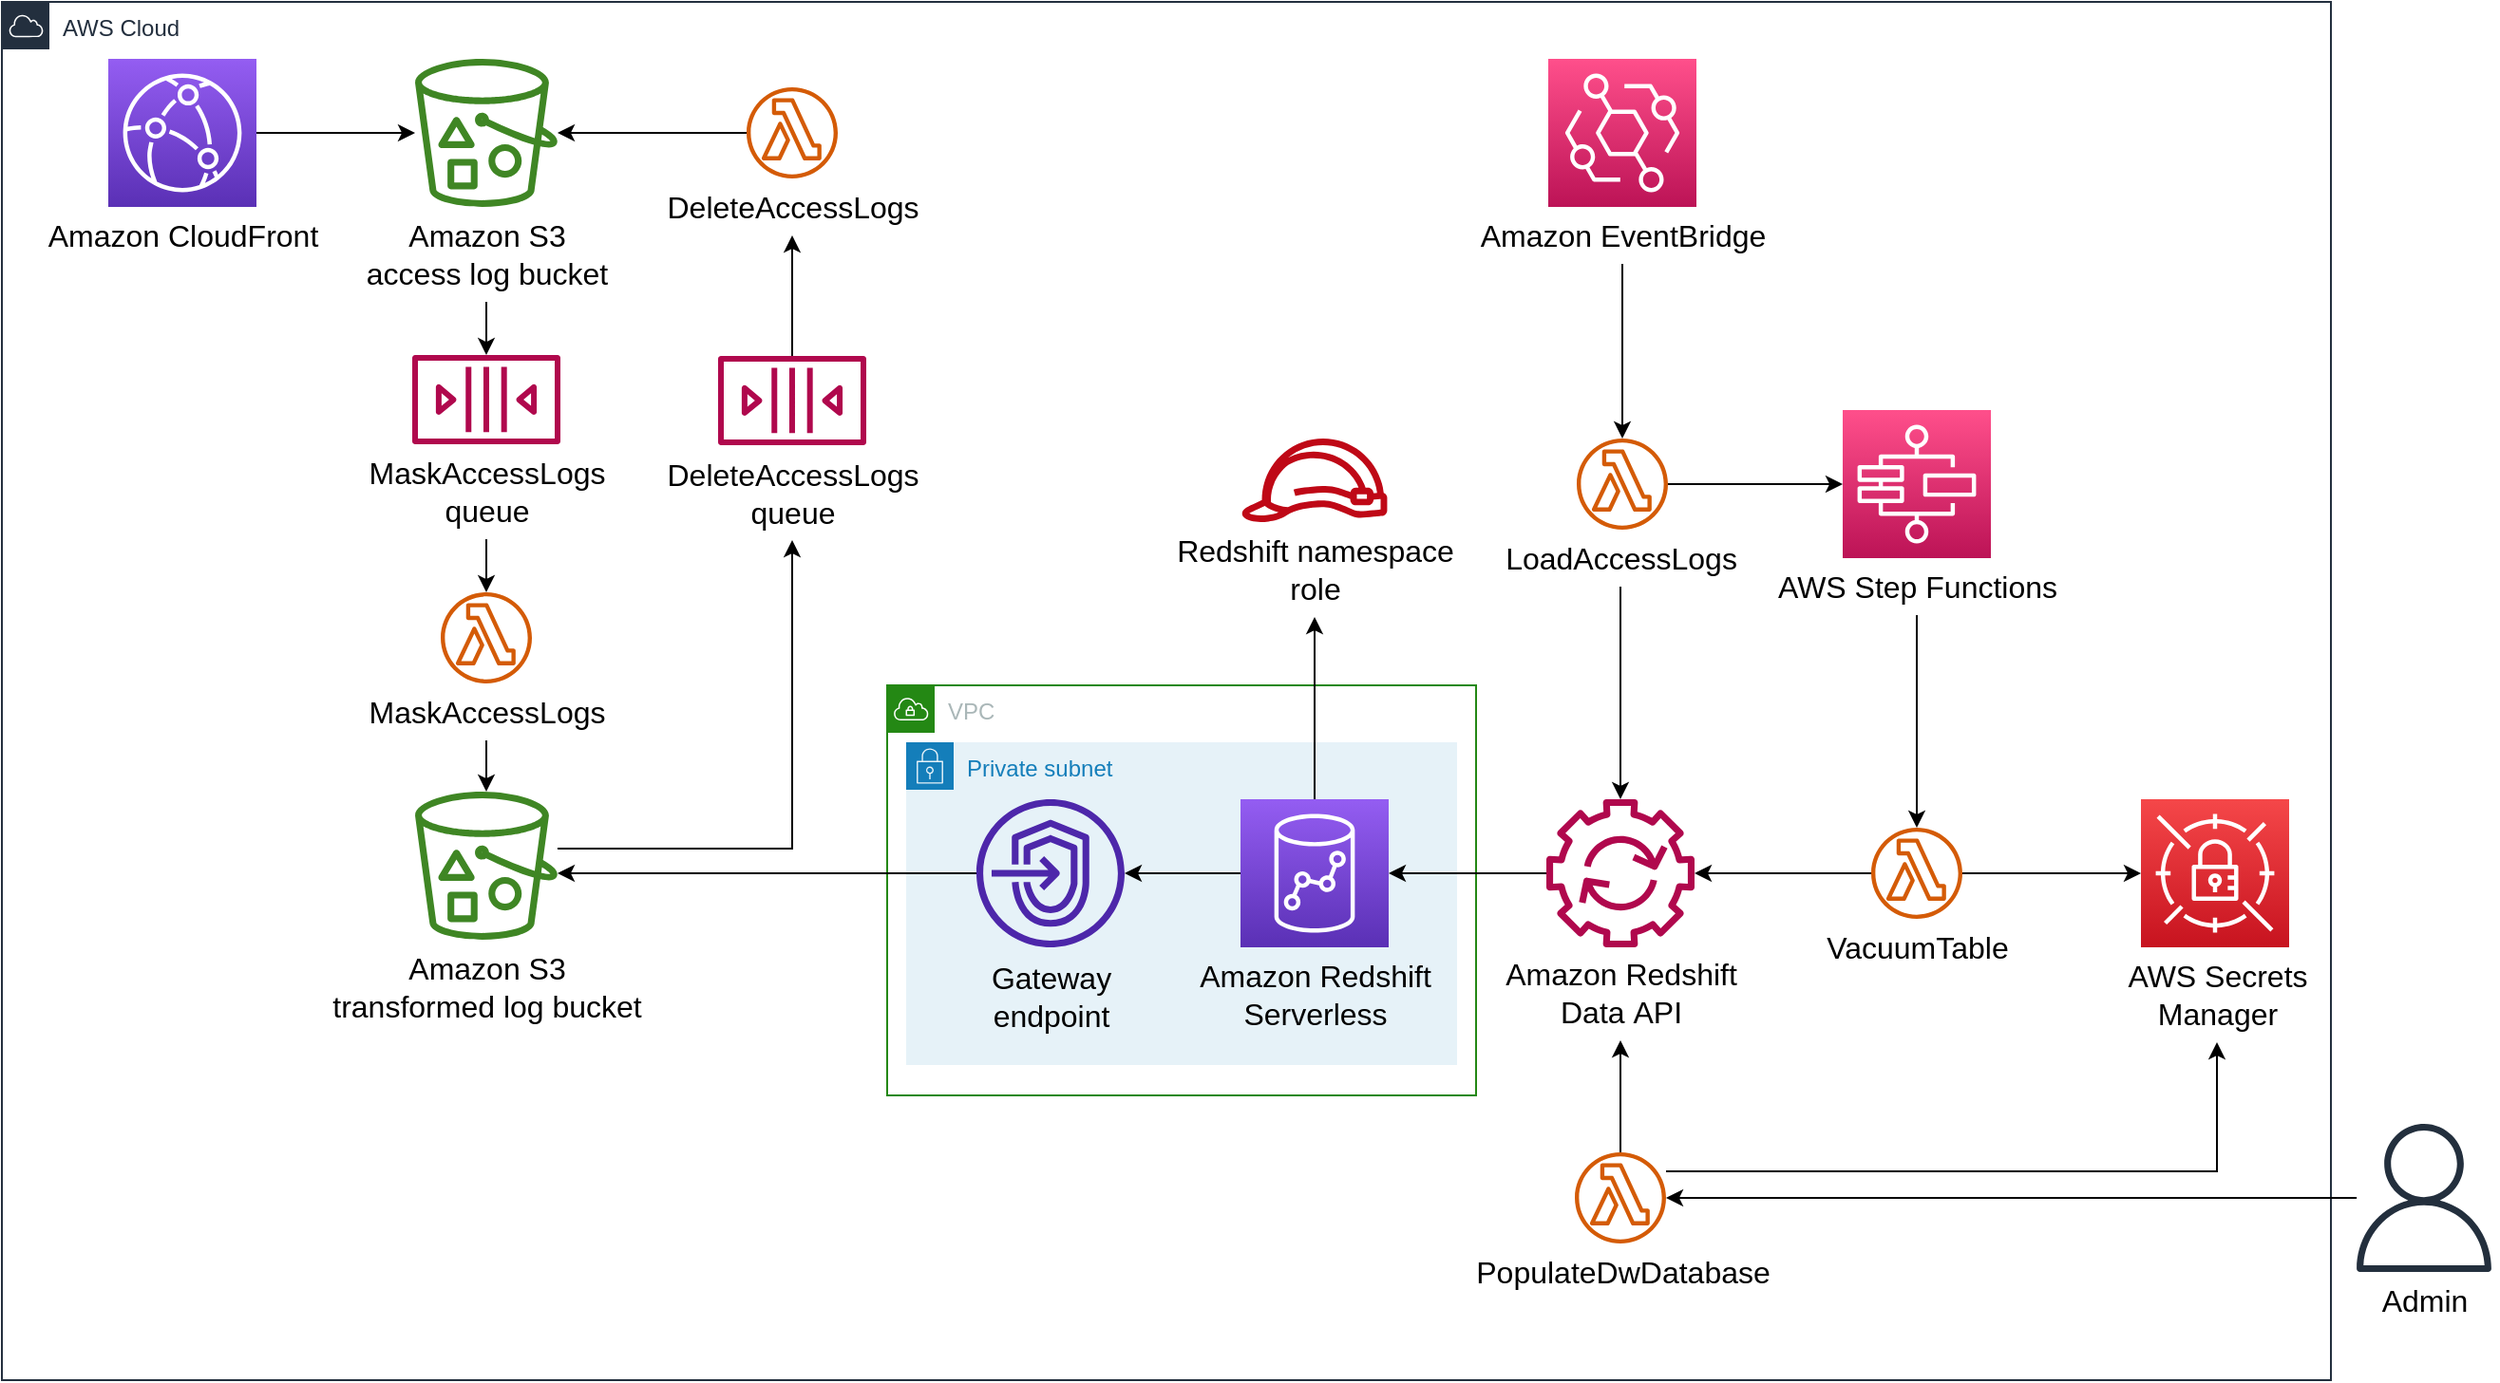 <mxfile version="20.3.0" type="device"><diagram id="JEM28LiEYBrcV714s1jI" name="ページ1"><mxGraphModel dx="1357" dy="891" grid="1" gridSize="10" guides="1" tooltips="1" connect="1" arrows="1" fold="1" page="1" pageScale="1" pageWidth="1169" pageHeight="827" math="0" shadow="0"><root><mxCell id="0"/><mxCell id="1" parent="0"/><mxCell id="y-A137VSePal-aV_MJ1c-1" value="VPC" style="points=[[0,0],[0.25,0],[0.5,0],[0.75,0],[1,0],[1,0.25],[1,0.5],[1,0.75],[1,1],[0.75,1],[0.5,1],[0.25,1],[0,1],[0,0.75],[0,0.5],[0,0.25]];outlineConnect=0;gradientColor=none;html=1;whiteSpace=wrap;fontSize=12;fontStyle=0;container=1;pointerEvents=0;collapsible=0;recursiveResize=0;shape=mxgraph.aws4.group;grIcon=mxgraph.aws4.group_vpc;strokeColor=#248814;fillColor=none;verticalAlign=top;align=left;spacingLeft=30;fontColor=#AAB7B8;dashed=0;" vertex="1" parent="1"><mxGeometry x="520" y="424" width="310" height="216" as="geometry"/></mxCell><mxCell id="y-A137VSePal-aV_MJ1c-2" value="Private subnet" style="points=[[0,0],[0.25,0],[0.5,0],[0.75,0],[1,0],[1,0.25],[1,0.5],[1,0.75],[1,1],[0.75,1],[0.5,1],[0.25,1],[0,1],[0,0.75],[0,0.5],[0,0.25]];outlineConnect=0;gradientColor=none;html=1;whiteSpace=wrap;fontSize=12;fontStyle=0;container=1;pointerEvents=0;collapsible=0;recursiveResize=0;shape=mxgraph.aws4.group;grIcon=mxgraph.aws4.group_security_group;grStroke=0;strokeColor=#147EBA;fillColor=#E6F2F8;verticalAlign=top;align=left;spacingLeft=30;fontColor=#147EBA;dashed=0;" vertex="1" parent="y-A137VSePal-aV_MJ1c-1"><mxGeometry x="10" y="30" width="290" height="170" as="geometry"/></mxCell><mxCell id="y-A137VSePal-aV_MJ1c-3" value="" style="sketch=0;outlineConnect=0;fontColor=#232F3E;gradientColor=none;fillColor=#4D27AA;strokeColor=none;dashed=0;verticalLabelPosition=bottom;verticalAlign=top;align=center;html=1;fontSize=12;fontStyle=0;aspect=fixed;pointerEvents=1;shape=mxgraph.aws4.endpoints;" vertex="1" parent="y-A137VSePal-aV_MJ1c-2"><mxGeometry x="37" y="30" width="78" height="78" as="geometry"/></mxCell><mxCell id="y-A137VSePal-aV_MJ1c-4" value="Gateway&lt;br&gt;endpoint" style="text;html=1;resizable=0;autosize=1;align=center;verticalAlign=middle;points=[];fillColor=none;strokeColor=none;rounded=0;fontSize=16;" vertex="1" parent="y-A137VSePal-aV_MJ1c-2"><mxGeometry x="31" y="109" width="90" height="50" as="geometry"/></mxCell><mxCell id="y-A137VSePal-aV_MJ1c-5" value="" style="sketch=0;outlineConnect=0;fontColor=#232F3E;gradientColor=none;fillColor=#3F8624;strokeColor=none;dashed=0;verticalLabelPosition=bottom;verticalAlign=top;align=center;html=1;fontSize=12;fontStyle=0;aspect=fixed;pointerEvents=1;shape=mxgraph.aws4.bucket_with_objects;" vertex="1" parent="1"><mxGeometry x="271.5" y="94" width="75" height="78" as="geometry"/></mxCell><mxCell id="y-A137VSePal-aV_MJ1c-6" style="edgeStyle=orthogonalEdgeStyle;rounded=0;orthogonalLoop=1;jettySize=auto;html=1;" edge="1" parent="1" source="y-A137VSePal-aV_MJ1c-11" target="y-A137VSePal-aV_MJ1c-5"><mxGeometry relative="1" as="geometry"/></mxCell><mxCell id="y-A137VSePal-aV_MJ1c-7" style="edgeStyle=orthogonalEdgeStyle;rounded=0;orthogonalLoop=1;jettySize=auto;html=1;" edge="1" parent="1" source="y-A137VSePal-aV_MJ1c-44" target="y-A137VSePal-aV_MJ1c-5"><mxGeometry relative="1" as="geometry"><mxPoint x="440" y="124" as="targetPoint"/><Array as="points"><mxPoint x="464" y="133"/></Array></mxGeometry></mxCell><mxCell id="y-A137VSePal-aV_MJ1c-8" style="edgeStyle=orthogonalEdgeStyle;rounded=0;orthogonalLoop=1;jettySize=auto;html=1;" edge="1" parent="1" source="y-A137VSePal-aV_MJ1c-3" target="y-A137VSePal-aV_MJ1c-43"><mxGeometry relative="1" as="geometry"><mxPoint x="505" y="523" as="sourcePoint"/><Array as="points"><mxPoint x="410" y="523"/><mxPoint x="410" y="523"/></Array></mxGeometry></mxCell><mxCell id="y-A137VSePal-aV_MJ1c-9" value="AWS Cloud" style="points=[[0,0],[0.25,0],[0.5,0],[0.75,0],[1,0],[1,0.25],[1,0.5],[1,0.75],[1,1],[0.75,1],[0.5,1],[0.25,1],[0,1],[0,0.75],[0,0.5],[0,0.25]];outlineConnect=0;gradientColor=none;html=1;whiteSpace=wrap;fontSize=12;fontStyle=0;container=1;pointerEvents=0;collapsible=0;recursiveResize=0;shape=mxgraph.aws4.group;grIcon=mxgraph.aws4.group_aws_cloud;strokeColor=#232F3E;fillColor=none;verticalAlign=top;align=left;spacingLeft=30;fontColor=#232F3E;dashed=0;" vertex="1" parent="1"><mxGeometry x="54" y="64" width="1226" height="726" as="geometry"/></mxCell><mxCell id="y-A137VSePal-aV_MJ1c-10" value="Amazon CloudFront" style="text;html=1;resizable=0;autosize=1;align=center;verticalAlign=middle;points=[];fillColor=none;strokeColor=none;rounded=0;fontSize=16;" vertex="1" parent="y-A137VSePal-aV_MJ1c-9"><mxGeometry x="10" y="108" width="170" height="30" as="geometry"/></mxCell><mxCell id="y-A137VSePal-aV_MJ1c-11" value="" style="sketch=0;points=[[0,0,0],[0.25,0,0],[0.5,0,0],[0.75,0,0],[1,0,0],[0,1,0],[0.25,1,0],[0.5,1,0],[0.75,1,0],[1,1,0],[0,0.25,0],[0,0.5,0],[0,0.75,0],[1,0.25,0],[1,0.5,0],[1,0.75,0]];outlineConnect=0;fontColor=#232F3E;gradientColor=#945DF2;gradientDirection=north;fillColor=#5A30B5;strokeColor=#ffffff;dashed=0;verticalLabelPosition=bottom;verticalAlign=top;align=center;html=1;fontSize=12;fontStyle=0;aspect=fixed;shape=mxgraph.aws4.resourceIcon;resIcon=mxgraph.aws4.cloudfront;" vertex="1" parent="y-A137VSePal-aV_MJ1c-9"><mxGeometry x="56" y="30" width="78" height="78" as="geometry"/></mxCell><mxCell id="y-A137VSePal-aV_MJ1c-12" style="edgeStyle=orthogonalEdgeStyle;rounded=0;orthogonalLoop=1;jettySize=auto;html=1;" edge="1" parent="y-A137VSePal-aV_MJ1c-9" source="y-A137VSePal-aV_MJ1c-13" target="y-A137VSePal-aV_MJ1c-52"><mxGeometry relative="1" as="geometry"/></mxCell><mxCell id="y-A137VSePal-aV_MJ1c-13" value="Amazon S3&lt;br&gt;access log bucket" style="text;html=1;resizable=0;autosize=1;align=center;verticalAlign=middle;points=[];fillColor=none;strokeColor=none;rounded=0;fontSize=16;" vertex="1" parent="y-A137VSePal-aV_MJ1c-9"><mxGeometry x="180" y="108" width="150" height="50" as="geometry"/></mxCell><mxCell id="y-A137VSePal-aV_MJ1c-14" value="" style="sketch=0;outlineConnect=0;fontColor=#232F3E;gradientColor=none;fillColor=#B0084D;strokeColor=none;dashed=0;verticalLabelPosition=bottom;verticalAlign=top;align=center;html=1;fontSize=12;fontStyle=0;aspect=fixed;pointerEvents=1;shape=mxgraph.aws4.automation;" vertex="1" parent="y-A137VSePal-aV_MJ1c-9"><mxGeometry x="813" y="420" width="78" height="78" as="geometry"/></mxCell><mxCell id="y-A137VSePal-aV_MJ1c-15" value="Amazon Redshift&lt;br&gt;Data&amp;nbsp;API" style="text;html=1;resizable=0;autosize=1;align=center;verticalAlign=middle;points=[];fillColor=none;strokeColor=none;rounded=0;fontSize=16;" vertex="1" parent="y-A137VSePal-aV_MJ1c-9"><mxGeometry x="777" y="497" width="150" height="50" as="geometry"/></mxCell><mxCell id="y-A137VSePal-aV_MJ1c-16" value="" style="sketch=0;points=[[0,0,0],[0.25,0,0],[0.5,0,0],[0.75,0,0],[1,0,0],[0,1,0],[0.25,1,0],[0.5,1,0],[0.75,1,0],[1,1,0],[0,0.25,0],[0,0.5,0],[0,0.75,0],[1,0.25,0],[1,0.5,0],[1,0.75,0]];outlineConnect=0;fontColor=#232F3E;gradientColor=#FF4F8B;gradientDirection=north;fillColor=#BC1356;strokeColor=#ffffff;dashed=0;verticalLabelPosition=bottom;verticalAlign=top;align=center;html=1;fontSize=12;fontStyle=0;aspect=fixed;shape=mxgraph.aws4.resourceIcon;resIcon=mxgraph.aws4.eventbridge;" vertex="1" parent="y-A137VSePal-aV_MJ1c-9"><mxGeometry x="814" y="30" width="78" height="78" as="geometry"/></mxCell><mxCell id="y-A137VSePal-aV_MJ1c-17" value="" style="sketch=0;outlineConnect=0;fontColor=#232F3E;gradientColor=none;fillColor=#D45B07;strokeColor=none;dashed=0;verticalLabelPosition=bottom;verticalAlign=top;align=center;html=1;fontSize=12;fontStyle=0;aspect=fixed;pointerEvents=1;shape=mxgraph.aws4.lambda_function;" vertex="1" parent="y-A137VSePal-aV_MJ1c-9"><mxGeometry x="829" y="230" width="48" height="48" as="geometry"/></mxCell><mxCell id="y-A137VSePal-aV_MJ1c-18" value="LoadAccessLogs" style="text;html=1;resizable=0;autosize=1;align=center;verticalAlign=middle;points=[];fillColor=none;strokeColor=none;rounded=0;fontSize=16;" vertex="1" parent="y-A137VSePal-aV_MJ1c-9"><mxGeometry x="777" y="278" width="150" height="30" as="geometry"/></mxCell><mxCell id="y-A137VSePal-aV_MJ1c-19" value="" style="edgeStyle=orthogonalEdgeStyle;rounded=0;orthogonalLoop=1;jettySize=auto;html=1;" edge="1" parent="y-A137VSePal-aV_MJ1c-9" source="y-A137VSePal-aV_MJ1c-20" target="y-A137VSePal-aV_MJ1c-17"><mxGeometry relative="1" as="geometry"/></mxCell><mxCell id="y-A137VSePal-aV_MJ1c-20" value="Amazon EventBridge" style="text;html=1;resizable=0;autosize=1;align=center;verticalAlign=middle;points=[];fillColor=none;strokeColor=none;rounded=0;fontSize=16;" vertex="1" parent="y-A137VSePal-aV_MJ1c-9"><mxGeometry x="768" y="108" width="170" height="30" as="geometry"/></mxCell><mxCell id="y-A137VSePal-aV_MJ1c-21" value="" style="sketch=0;points=[[0,0,0],[0.25,0,0],[0.5,0,0],[0.75,0,0],[1,0,0],[0,1,0],[0.25,1,0],[0.5,1,0],[0.75,1,0],[1,1,0],[0,0.25,0],[0,0.5,0],[0,0.75,0],[1,0.25,0],[1,0.5,0],[1,0.75,0]];outlineConnect=0;fontColor=#232F3E;gradientColor=#FF4F8B;gradientDirection=north;fillColor=#BC1356;strokeColor=#ffffff;dashed=0;verticalLabelPosition=bottom;verticalAlign=top;align=center;html=1;fontSize=12;fontStyle=0;aspect=fixed;shape=mxgraph.aws4.resourceIcon;resIcon=mxgraph.aws4.step_functions;" vertex="1" parent="y-A137VSePal-aV_MJ1c-9"><mxGeometry x="969" y="215" width="78" height="78" as="geometry"/></mxCell><mxCell id="y-A137VSePal-aV_MJ1c-22" value="AWS Step Functions" style="text;html=1;resizable=0;autosize=1;align=center;verticalAlign=middle;points=[];fillColor=none;strokeColor=none;rounded=0;fontSize=16;" vertex="1" parent="y-A137VSePal-aV_MJ1c-9"><mxGeometry x="923" y="293" width="170" height="30" as="geometry"/></mxCell><mxCell id="y-A137VSePal-aV_MJ1c-23" style="edgeStyle=orthogonalEdgeStyle;rounded=0;orthogonalLoop=1;jettySize=auto;html=1;entryX=0;entryY=0.5;entryDx=0;entryDy=0;entryPerimeter=0;" edge="1" parent="y-A137VSePal-aV_MJ1c-9" source="y-A137VSePal-aV_MJ1c-17" target="y-A137VSePal-aV_MJ1c-21"><mxGeometry relative="1" as="geometry"/></mxCell><mxCell id="y-A137VSePal-aV_MJ1c-24" value="" style="sketch=0;outlineConnect=0;fontColor=#232F3E;gradientColor=none;fillColor=#D45B07;strokeColor=none;dashed=0;verticalLabelPosition=bottom;verticalAlign=top;align=center;html=1;fontSize=12;fontStyle=0;aspect=fixed;pointerEvents=1;shape=mxgraph.aws4.lambda_function;" vertex="1" parent="y-A137VSePal-aV_MJ1c-9"><mxGeometry x="984" y="435" width="48" height="48" as="geometry"/></mxCell><mxCell id="y-A137VSePal-aV_MJ1c-25" value="VacuumTable" style="text;html=1;resizable=0;autosize=1;align=center;verticalAlign=middle;points=[];fillColor=none;strokeColor=none;rounded=0;fontSize=16;" vertex="1" parent="y-A137VSePal-aV_MJ1c-9"><mxGeometry x="948" y="483" width="120" height="30" as="geometry"/></mxCell><mxCell id="y-A137VSePal-aV_MJ1c-26" style="edgeStyle=orthogonalEdgeStyle;rounded=0;orthogonalLoop=1;jettySize=auto;html=1;" edge="1" parent="y-A137VSePal-aV_MJ1c-9" source="y-A137VSePal-aV_MJ1c-24" target="y-A137VSePal-aV_MJ1c-14"><mxGeometry relative="1" as="geometry"/></mxCell><mxCell id="y-A137VSePal-aV_MJ1c-27" style="edgeStyle=orthogonalEdgeStyle;rounded=0;orthogonalLoop=1;jettySize=auto;html=1;" edge="1" parent="y-A137VSePal-aV_MJ1c-9" source="y-A137VSePal-aV_MJ1c-22" target="y-A137VSePal-aV_MJ1c-24"><mxGeometry relative="1" as="geometry"/></mxCell><mxCell id="y-A137VSePal-aV_MJ1c-28" style="edgeStyle=orthogonalEdgeStyle;rounded=0;orthogonalLoop=1;jettySize=auto;html=1;" edge="1" parent="y-A137VSePal-aV_MJ1c-9" source="y-A137VSePal-aV_MJ1c-18" target="y-A137VSePal-aV_MJ1c-14"><mxGeometry relative="1" as="geometry"/></mxCell><mxCell id="y-A137VSePal-aV_MJ1c-29" style="edgeStyle=orthogonalEdgeStyle;rounded=0;orthogonalLoop=1;jettySize=auto;html=1;" edge="1" parent="y-A137VSePal-aV_MJ1c-9" source="y-A137VSePal-aV_MJ1c-31" target="y-A137VSePal-aV_MJ1c-15"><mxGeometry relative="1" as="geometry"/></mxCell><mxCell id="y-A137VSePal-aV_MJ1c-31" value="" style="sketch=0;outlineConnect=0;fontColor=#232F3E;gradientColor=none;fillColor=#D45B07;strokeColor=none;dashed=0;verticalLabelPosition=bottom;verticalAlign=top;align=center;html=1;fontSize=12;fontStyle=0;aspect=fixed;pointerEvents=1;shape=mxgraph.aws4.lambda_function;" vertex="1" parent="y-A137VSePal-aV_MJ1c-9"><mxGeometry x="828" y="606" width="48" height="48" as="geometry"/></mxCell><mxCell id="y-A137VSePal-aV_MJ1c-32" value="PopulateDwDatabase" style="text;html=1;resizable=0;autosize=1;align=center;verticalAlign=middle;points=[];fillColor=none;strokeColor=none;rounded=0;fontSize=16;" vertex="1" parent="y-A137VSePal-aV_MJ1c-9"><mxGeometry x="763" y="654" width="180" height="30" as="geometry"/></mxCell><mxCell id="y-A137VSePal-aV_MJ1c-33" value="Amazon Redshift&lt;br&gt;Serverless" style="text;html=1;resizable=0;autosize=1;align=center;verticalAlign=middle;points=[];fillColor=none;strokeColor=none;rounded=0;fontSize=16;" vertex="1" parent="y-A137VSePal-aV_MJ1c-9"><mxGeometry x="616" y="498" width="150" height="50" as="geometry"/></mxCell><mxCell id="y-A137VSePal-aV_MJ1c-34" style="edgeStyle=orthogonalEdgeStyle;rounded=0;orthogonalLoop=1;jettySize=auto;html=1;" edge="1" parent="y-A137VSePal-aV_MJ1c-9" source="y-A137VSePal-aV_MJ1c-35" target="y-A137VSePal-aV_MJ1c-40"><mxGeometry relative="1" as="geometry"/></mxCell><mxCell id="y-A137VSePal-aV_MJ1c-35" value="" style="sketch=0;points=[[0,0,0],[0.25,0,0],[0.5,0,0],[0.75,0,0],[1,0,0],[0,1,0],[0.25,1,0],[0.5,1,0],[0.75,1,0],[1,1,0],[0,0.25,0],[0,0.5,0],[0,0.75,0],[1,0.25,0],[1,0.5,0],[1,0.75,0]];outlineConnect=0;fontColor=#232F3E;gradientColor=#945DF2;gradientDirection=north;fillColor=#5A30B5;strokeColor=#ffffff;dashed=0;verticalLabelPosition=bottom;verticalAlign=top;align=center;html=1;fontSize=12;fontStyle=0;aspect=fixed;shape=mxgraph.aws4.resourceIcon;resIcon=mxgraph.aws4.redshift;" vertex="1" parent="y-A137VSePal-aV_MJ1c-9"><mxGeometry x="652" y="420" width="78" height="78" as="geometry"/></mxCell><mxCell id="y-A137VSePal-aV_MJ1c-36" style="edgeStyle=orthogonalEdgeStyle;rounded=0;orthogonalLoop=1;jettySize=auto;html=1;entryX=1;entryY=0.5;entryDx=0;entryDy=0;entryPerimeter=0;" edge="1" parent="y-A137VSePal-aV_MJ1c-9" source="y-A137VSePal-aV_MJ1c-14" target="y-A137VSePal-aV_MJ1c-35"><mxGeometry relative="1" as="geometry"><mxPoint x="756" y="459" as="targetPoint"/></mxGeometry></mxCell><mxCell id="y-A137VSePal-aV_MJ1c-39" value="" style="sketch=0;outlineConnect=0;fontColor=#232F3E;gradientColor=none;fillColor=#BF0816;strokeColor=none;dashed=0;verticalLabelPosition=bottom;verticalAlign=top;align=center;html=1;fontSize=12;fontStyle=0;aspect=fixed;pointerEvents=1;shape=mxgraph.aws4.role;" vertex="1" parent="y-A137VSePal-aV_MJ1c-9"><mxGeometry x="652" y="230" width="78" height="44" as="geometry"/></mxCell><mxCell id="y-A137VSePal-aV_MJ1c-40" value="Redshift namespace&lt;br&gt;role" style="text;html=1;resizable=0;autosize=1;align=center;verticalAlign=middle;points=[];fillColor=none;strokeColor=none;rounded=0;fontSize=16;" vertex="1" parent="y-A137VSePal-aV_MJ1c-9"><mxGeometry x="606" y="274" width="170" height="50" as="geometry"/></mxCell><mxCell id="y-A137VSePal-aV_MJ1c-41" value="Amazon S3&lt;br&gt;transformed log bucket" style="text;html=1;resizable=0;autosize=1;align=center;verticalAlign=middle;points=[];fillColor=none;strokeColor=none;rounded=0;fontSize=16;" vertex="1" parent="y-A137VSePal-aV_MJ1c-9"><mxGeometry x="160" y="494" width="190" height="50" as="geometry"/></mxCell><mxCell id="y-A137VSePal-aV_MJ1c-42" style="edgeStyle=orthogonalEdgeStyle;rounded=0;orthogonalLoop=1;jettySize=auto;html=1;" edge="1" parent="y-A137VSePal-aV_MJ1c-9" source="y-A137VSePal-aV_MJ1c-43" target="y-A137VSePal-aV_MJ1c-46"><mxGeometry relative="1" as="geometry"><Array as="points"><mxPoint x="416" y="446"/></Array></mxGeometry></mxCell><mxCell id="y-A137VSePal-aV_MJ1c-43" value="" style="sketch=0;outlineConnect=0;fontColor=#232F3E;gradientColor=none;fillColor=#3F8624;strokeColor=none;dashed=0;verticalLabelPosition=bottom;verticalAlign=top;align=center;html=1;fontSize=12;fontStyle=0;aspect=fixed;pointerEvents=1;shape=mxgraph.aws4.bucket_with_objects;" vertex="1" parent="y-A137VSePal-aV_MJ1c-9"><mxGeometry x="217.5" y="416" width="75" height="78" as="geometry"/></mxCell><mxCell id="y-A137VSePal-aV_MJ1c-44" value="" style="sketch=0;outlineConnect=0;fontColor=#232F3E;gradientColor=none;fillColor=#D45B07;strokeColor=none;dashed=0;verticalLabelPosition=bottom;verticalAlign=top;align=center;html=1;fontSize=12;fontStyle=0;aspect=fixed;pointerEvents=1;shape=mxgraph.aws4.lambda_function;" vertex="1" parent="y-A137VSePal-aV_MJ1c-9"><mxGeometry x="392" y="45" width="48" height="48" as="geometry"/></mxCell><mxCell id="y-A137VSePal-aV_MJ1c-45" value="DeleteAccessLogs" style="text;html=1;resizable=0;autosize=1;align=center;verticalAlign=middle;points=[];fillColor=none;strokeColor=none;rounded=0;fontSize=16;" vertex="1" parent="y-A137VSePal-aV_MJ1c-9"><mxGeometry x="336" y="93" width="160" height="30" as="geometry"/></mxCell><mxCell id="y-A137VSePal-aV_MJ1c-46" value="DeleteAccessLogs&lt;br&gt;queue" style="text;html=1;resizable=0;autosize=1;align=center;verticalAlign=middle;points=[];fillColor=none;strokeColor=none;rounded=0;fontSize=16;" vertex="1" parent="y-A137VSePal-aV_MJ1c-9"><mxGeometry x="336" y="233.5" width="160" height="50" as="geometry"/></mxCell><mxCell id="y-A137VSePal-aV_MJ1c-47" value="MaskAccessLogs" style="text;html=1;resizable=0;autosize=1;align=center;verticalAlign=middle;points=[];fillColor=none;strokeColor=none;rounded=0;fontSize=16;" vertex="1" parent="y-A137VSePal-aV_MJ1c-9"><mxGeometry x="180" y="359" width="150" height="30" as="geometry"/></mxCell><mxCell id="y-A137VSePal-aV_MJ1c-48" value="" style="sketch=0;outlineConnect=0;fontColor=#232F3E;gradientColor=none;fillColor=#D45B07;strokeColor=none;dashed=0;verticalLabelPosition=bottom;verticalAlign=top;align=center;html=1;fontSize=12;fontStyle=0;aspect=fixed;pointerEvents=1;shape=mxgraph.aws4.lambda_function;" vertex="1" parent="y-A137VSePal-aV_MJ1c-9"><mxGeometry x="231" y="311" width="48" height="48" as="geometry"/></mxCell><mxCell id="y-A137VSePal-aV_MJ1c-49" value="" style="edgeStyle=orthogonalEdgeStyle;rounded=0;orthogonalLoop=1;jettySize=auto;html=1;" edge="1" parent="y-A137VSePal-aV_MJ1c-9" source="y-A137VSePal-aV_MJ1c-47" target="y-A137VSePal-aV_MJ1c-43"><mxGeometry relative="1" as="geometry"/></mxCell><mxCell id="y-A137VSePal-aV_MJ1c-50" style="edgeStyle=orthogonalEdgeStyle;rounded=0;orthogonalLoop=1;jettySize=auto;html=1;" edge="1" parent="y-A137VSePal-aV_MJ1c-9" source="y-A137VSePal-aV_MJ1c-51" target="y-A137VSePal-aV_MJ1c-48"><mxGeometry relative="1" as="geometry"/></mxCell><mxCell id="y-A137VSePal-aV_MJ1c-51" value="MaskAccessLogs&lt;br&gt;queue" style="text;html=1;resizable=0;autosize=1;align=center;verticalAlign=middle;points=[];fillColor=none;strokeColor=none;rounded=0;fontSize=16;" vertex="1" parent="y-A137VSePal-aV_MJ1c-9"><mxGeometry x="180" y="233" width="150" height="50" as="geometry"/></mxCell><mxCell id="y-A137VSePal-aV_MJ1c-52" value="" style="sketch=0;outlineConnect=0;fontColor=#232F3E;gradientColor=none;fillColor=#B0084D;strokeColor=none;dashed=0;verticalLabelPosition=bottom;verticalAlign=top;align=center;html=1;fontSize=12;fontStyle=0;aspect=fixed;pointerEvents=1;shape=mxgraph.aws4.queue;" vertex="1" parent="y-A137VSePal-aV_MJ1c-9"><mxGeometry x="216" y="186" width="78" height="47" as="geometry"/></mxCell><mxCell id="y-A137VSePal-aV_MJ1c-53" style="edgeStyle=orthogonalEdgeStyle;rounded=0;orthogonalLoop=1;jettySize=auto;html=1;" edge="1" parent="y-A137VSePal-aV_MJ1c-9" source="y-A137VSePal-aV_MJ1c-54" target="y-A137VSePal-aV_MJ1c-45"><mxGeometry relative="1" as="geometry"/></mxCell><mxCell id="y-A137VSePal-aV_MJ1c-54" value="" style="sketch=0;outlineConnect=0;fontColor=#232F3E;gradientColor=none;fillColor=#B0084D;strokeColor=none;dashed=0;verticalLabelPosition=bottom;verticalAlign=top;align=center;html=1;fontSize=12;fontStyle=0;aspect=fixed;pointerEvents=1;shape=mxgraph.aws4.queue;" vertex="1" parent="y-A137VSePal-aV_MJ1c-9"><mxGeometry x="377" y="186.5" width="78" height="47" as="geometry"/></mxCell><mxCell id="y-A137VSePal-aV_MJ1c-37" value="" style="sketch=0;points=[[0,0,0],[0.25,0,0],[0.5,0,0],[0.75,0,0],[1,0,0],[0,1,0],[0.25,1,0],[0.5,1,0],[0.75,1,0],[1,1,0],[0,0.25,0],[0,0.5,0],[0,0.75,0],[1,0.25,0],[1,0.5,0],[1,0.75,0]];outlineConnect=0;fontColor=#232F3E;gradientColor=#F54749;gradientDirection=north;fillColor=#C7131F;strokeColor=#ffffff;dashed=0;verticalLabelPosition=bottom;verticalAlign=top;align=center;html=1;fontSize=12;fontStyle=0;aspect=fixed;shape=mxgraph.aws4.resourceIcon;resIcon=mxgraph.aws4.secrets_manager;" vertex="1" parent="y-A137VSePal-aV_MJ1c-9"><mxGeometry x="1126" y="420" width="78" height="78" as="geometry"/></mxCell><mxCell id="y-A137VSePal-aV_MJ1c-60" style="edgeStyle=orthogonalEdgeStyle;rounded=0;orthogonalLoop=1;jettySize=auto;html=1;entryX=0;entryY=0.5;entryDx=0;entryDy=0;entryPerimeter=0;" edge="1" parent="y-A137VSePal-aV_MJ1c-9" source="y-A137VSePal-aV_MJ1c-24" target="y-A137VSePal-aV_MJ1c-37"><mxGeometry relative="1" as="geometry"/></mxCell><mxCell id="y-A137VSePal-aV_MJ1c-38" value="AWS Secrets&lt;br&gt;Manager" style="text;html=1;resizable=0;autosize=1;align=center;verticalAlign=middle;points=[];fillColor=none;strokeColor=none;rounded=0;fontSize=16;" vertex="1" parent="y-A137VSePal-aV_MJ1c-9"><mxGeometry x="1106" y="498" width="120" height="50" as="geometry"/></mxCell><mxCell id="y-A137VSePal-aV_MJ1c-59" style="edgeStyle=orthogonalEdgeStyle;rounded=0;orthogonalLoop=1;jettySize=auto;html=1;" edge="1" parent="y-A137VSePal-aV_MJ1c-9" source="y-A137VSePal-aV_MJ1c-31" target="y-A137VSePal-aV_MJ1c-38"><mxGeometry relative="1" as="geometry"><Array as="points"><mxPoint x="1166" y="616"/></Array></mxGeometry></mxCell><mxCell id="y-A137VSePal-aV_MJ1c-55" style="edgeStyle=orthogonalEdgeStyle;rounded=0;orthogonalLoop=1;jettySize=auto;html=1;" edge="1" parent="1" source="y-A137VSePal-aV_MJ1c-56" target="y-A137VSePal-aV_MJ1c-31"><mxGeometry relative="1" as="geometry"/></mxCell><mxCell id="y-A137VSePal-aV_MJ1c-56" value="" style="sketch=0;outlineConnect=0;fontColor=#232F3E;gradientColor=none;fillColor=#232F3D;strokeColor=none;dashed=0;verticalLabelPosition=bottom;verticalAlign=top;align=center;html=1;fontSize=12;fontStyle=0;aspect=fixed;pointerEvents=1;shape=mxgraph.aws4.user;" vertex="1" parent="1"><mxGeometry x="1290" y="655" width="78" height="78" as="geometry"/></mxCell><mxCell id="y-A137VSePal-aV_MJ1c-57" value="Admin" style="text;html=1;resizable=0;autosize=1;align=center;verticalAlign=middle;points=[];fillColor=none;strokeColor=none;rounded=0;fontSize=16;" vertex="1" parent="1"><mxGeometry x="1294" y="733" width="70" height="30" as="geometry"/></mxCell><mxCell id="y-A137VSePal-aV_MJ1c-58" style="edgeStyle=orthogonalEdgeStyle;rounded=0;orthogonalLoop=1;jettySize=auto;html=1;" edge="1" parent="1" source="y-A137VSePal-aV_MJ1c-35" target="y-A137VSePal-aV_MJ1c-3"><mxGeometry relative="1" as="geometry"/></mxCell></root></mxGraphModel></diagram></mxfile>